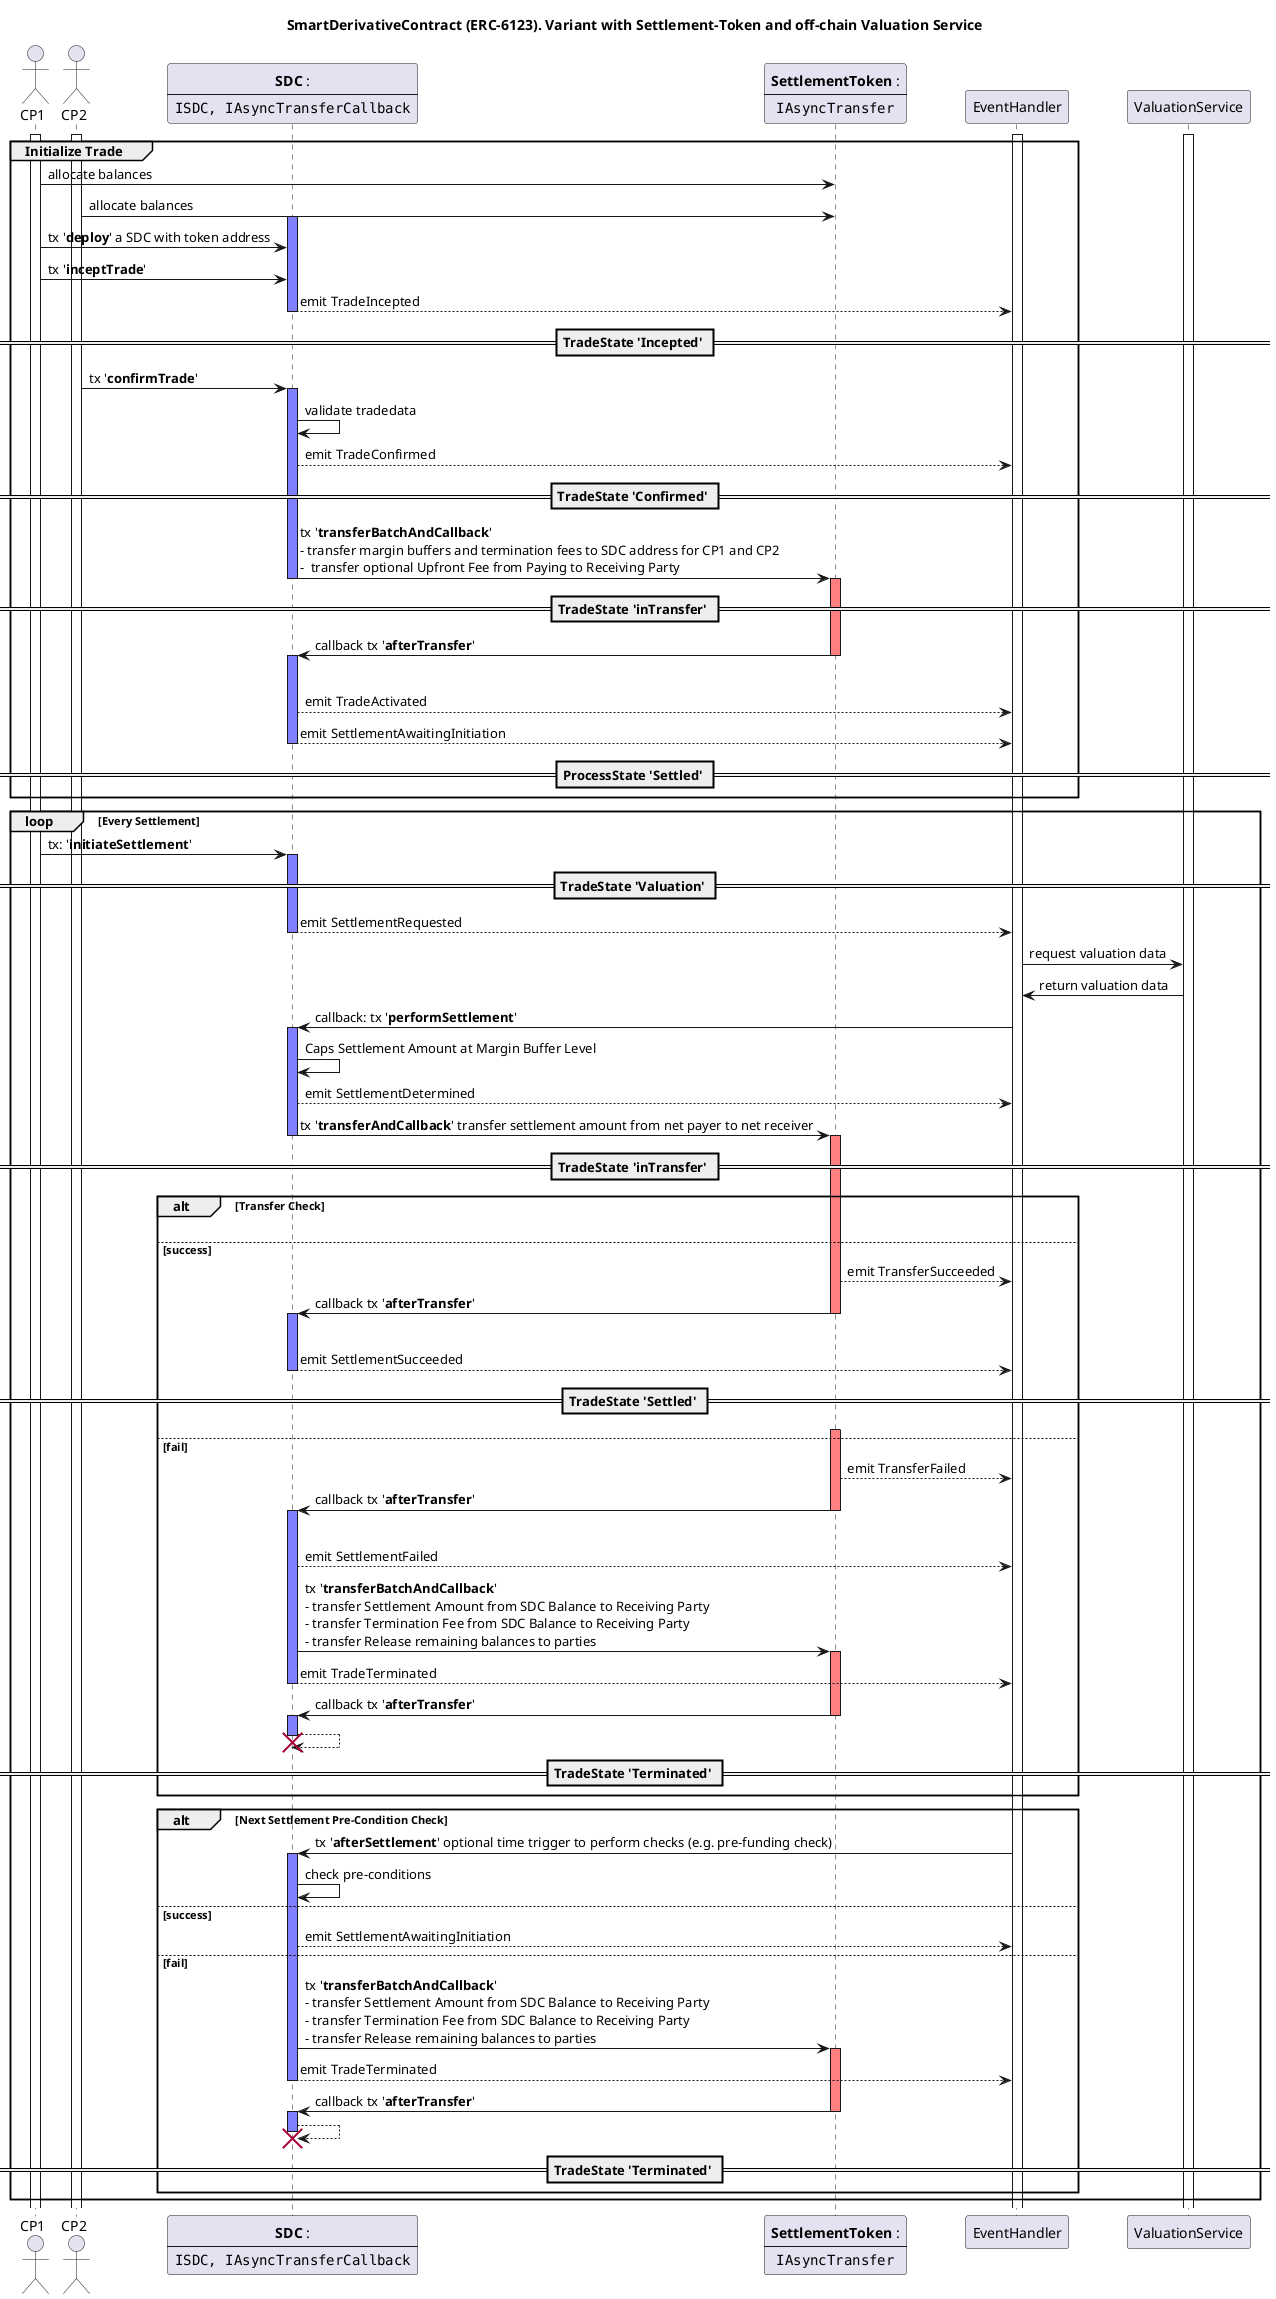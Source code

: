 @startuml
'https://plantuml.com/sequence-diagram
title SmartDerivativeContract (ERC-6123). Variant with Settlement-Token and off-chain Valuation Service

actor CP1
actor CP2

participant SDC [
    **SDC** :
    ----
    ""ISDC, IAsyncTransferCallback""
]

participant SettlementToken [
    **SettlementToken** :
    ----
    ""IAsyncTransfer""
]

participant EventHandler
participant ValuationService

activate EventHandler
'activate SettlementToken
activate ValuationService

activate CP1
activate CP2

group Initialize Trade
CP1 ->SettlementToken: allocate balances
CP2 ->SettlementToken: allocate balances
activate SDC #8080FF
CP1 ->SDC: tx '**deploy**' a SDC with token address

CP1 ->SDC:                 tx '**inceptTrade**'

SDC-->EventHandler: emit TradeIncepted

== TradeState '**Incepted**' ==
deactivate SDC

    CP2->SDC: tx '**confirmTrade**'
activate SDC #8080FF
    SDC->SDC: validate tradedata

    SDC-->EventHandler: emit TradeConfirmed

== TradeState '**Confirmed**' ==

    SDC -> SettlementToken: tx '**transferBatchAndCallback**' \n- transfer margin buffers and termination fees to SDC address for CP1 and CP2\n-  transfer optional Upfront Fee from Paying to Receiving Party
    deactivate SDC
    activate SettlementToken #FF8080

==  TradeState '**inTransfer**' ==

    SettlementToken->SDC: callback tx '**afterTransfer**'
    deactivate SettlementToken
    activate SDC #8080FF

    |||
    SDC-->EventHandler: emit TradeActivated


    SDC-->EventHandler: emit SettlementAwaitingInitiation
    deactivate SDC

==ProcessState '**Settled**' ==

end

loop Every Settlement

    CP1->SDC: tx: '**initiateSettlement**'
    activate SDC #8080FF

== TradeState '**Valuation**' ==
SDC-->EventHandler:emit SettlementRequested
    deactivate SDC

EventHandler->ValuationService: request valuation data
ValuationService->EventHandler: return valuation data

EventHandler->SDC: callback: tx '**performSettlement**'
    activate SDC #8080FF

SDC->SDC:Caps Settlement Amount at Margin Buffer Level

SDC-->EventHandler: emit SettlementDetermined

    SDC->SettlementToken: tx '**transferAndCallback**' transfer settlement amount from net payer to net receiver
    deactivate SDC
    activate SettlementToken #FF8080

== TradeState '**inTransfer**' ==

alt Transfer Check

    |||

else success
    SettlementToken-->EventHandler: emit TransferSucceeded

	SettlementToken->SDC: callback tx '**afterTransfer**'
    deactivate SettlementToken
    activate SDC #8080FF

    |||
    SDC-->EventHandler: emit SettlementSucceeded

== TradeState '**Settled**' ==
    deactivate SDC

' hack - invisible boundary for the activation
    SettlementToken-[#FFF]->EventHandler
else fail


    activate SettlementToken #FF8080
    SettlementToken-->EventHandler: emit TransferFailed

	SettlementToken->SDC: callback tx '**afterTransfer**'
    deactivate SettlementToken
    activate SDC #8080FF

    |||
    SDC-->EventHandler: emit SettlementFailed

	SDC->SettlementToken: tx '**transferBatchAndCallback**'\n- transfer Settlement Amount from SDC Balance to Receiving Party\n- transfer Termination Fee from SDC Balance to Receiving Party\n- transfer Release remaining balances to parties
    activate SettlementToken #FF8080
    SDC-->EventHandler: emit TradeTerminated

    deactivate SDC
	SettlementToken->SDC: callback tx '**afterTransfer**'
    deactivate SettlementToken
    activate SDC #8080FF

    SDC-->SDC:

    destroy SDC
    deactivate SDC

== TradeState '**Terminated**' ==
end


alt Next Settlement Pre-Condition Check
    EventHandler->SDC: tx '**afterSettlement**' optional time trigger to perform checks (e.g. pre-funding check)

    activate SDC #8080FF

    SDC-> SDC: check pre-conditions
else success

    SDC-->EventHandler: emit SettlementAwaitingInitiation

else fail

	SDC->SettlementToken: tx '**transferBatchAndCallback**'\n- transfer Settlement Amount from SDC Balance to Receiving Party\n- transfer Termination Fee from SDC Balance to Receiving Party\n- transfer Release remaining balances to parties
    activate SettlementToken #FF8080
    SDC-->EventHandler: emit TradeTerminated

    deactivate SDC
	SettlementToken->SDC: callback tx '**afterTransfer**'
    deactivate SettlementToken
    activate SDC #8080FF

    SDC-->SDC:
    destroy SDC

== TradeState '**Terminated**' ==
end


end

@enduml